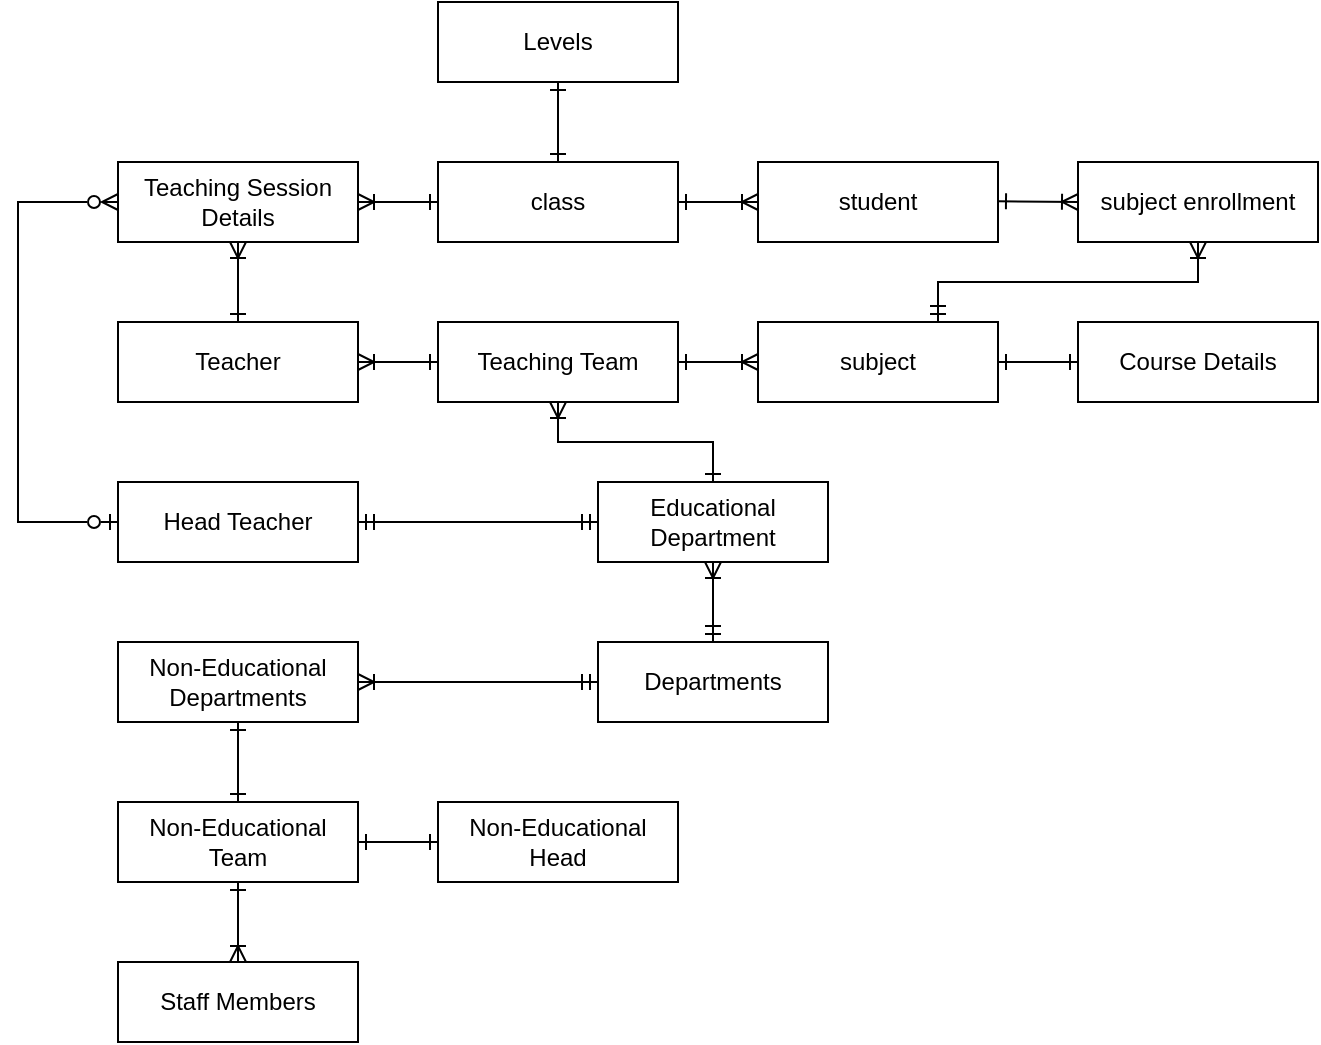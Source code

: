 <mxfile version="22.1.3" type="google">
  <diagram name="Page-1" id="d_iP55v4K6xDmbq3OSEo">
    <mxGraphModel grid="1" page="1" gridSize="10" guides="1" tooltips="1" connect="1" arrows="1" fold="1" pageScale="1" pageWidth="850" pageHeight="1100" math="0" shadow="0">
      <root>
        <mxCell id="0" />
        <mxCell id="1" parent="0" />
        <mxCell id="a2IArp53PKq1VpwP-g63-2" style="edgeStyle=orthogonalEdgeStyle;shape=connector;rounded=0;orthogonalLoop=1;jettySize=auto;html=1;entryX=0;entryY=0.5;entryDx=0;entryDy=0;labelBackgroundColor=default;strokeColor=default;align=center;verticalAlign=middle;fontFamily=Helvetica;fontSize=11;fontColor=default;startArrow=ERone;startFill=0;endArrow=ERone;endFill=0;" edge="1" parent="1" source="a2IArp53PKq1VpwP-g63-3" target="a2IArp53PKq1VpwP-g63-19">
          <mxGeometry relative="1" as="geometry" />
        </mxCell>
        <mxCell id="a2IArp53PKq1VpwP-g63-3" value="subject" style="rounded=0;whiteSpace=wrap;html=1;" vertex="1" parent="1">
          <mxGeometry x="520" y="160" width="120" height="40" as="geometry" />
        </mxCell>
        <mxCell id="a2IArp53PKq1VpwP-g63-4" value="student" style="rounded=0;whiteSpace=wrap;html=1;" vertex="1" parent="1">
          <mxGeometry x="520" y="80" width="120" height="40" as="geometry" />
        </mxCell>
        <mxCell id="a2IArp53PKq1VpwP-g63-5" value="Staff Members" style="rounded=0;whiteSpace=wrap;html=1;" vertex="1" parent="1">
          <mxGeometry x="200" y="480" width="120" height="40" as="geometry" />
        </mxCell>
        <mxCell id="a2IArp53PKq1VpwP-g63-6" style="edgeStyle=orthogonalEdgeStyle;shape=connector;rounded=0;orthogonalLoop=1;jettySize=auto;html=1;entryX=0;entryY=0.5;entryDx=0;entryDy=0;labelBackgroundColor=default;strokeColor=default;align=center;verticalAlign=middle;fontFamily=Helvetica;fontSize=11;fontColor=default;startArrow=ERoneToMany;startFill=0;endArrow=ERone;endFill=0;" edge="1" parent="1" source="a2IArp53PKq1VpwP-g63-7" target="a2IArp53PKq1VpwP-g63-23">
          <mxGeometry relative="1" as="geometry" />
        </mxCell>
        <mxCell id="a2IArp53PKq1VpwP-g63-7" value="Teaching Session&lt;br&gt;Details" style="rounded=0;whiteSpace=wrap;html=1;" vertex="1" parent="1">
          <mxGeometry x="200" y="80" width="120" height="40" as="geometry" />
        </mxCell>
        <mxCell id="a2IArp53PKq1VpwP-g63-8" style="edgeStyle=orthogonalEdgeStyle;shape=connector;rounded=0;orthogonalLoop=1;jettySize=auto;html=1;entryX=0.5;entryY=1;entryDx=0;entryDy=0;labelBackgroundColor=default;strokeColor=default;align=center;verticalAlign=middle;fontFamily=Helvetica;fontSize=11;fontColor=default;startArrow=ERone;startFill=0;endArrow=ERoneToMany;endFill=0;" edge="1" parent="1" source="a2IArp53PKq1VpwP-g63-10" target="a2IArp53PKq1VpwP-g63-7">
          <mxGeometry relative="1" as="geometry">
            <Array as="points">
              <mxPoint x="260" y="180" />
            </Array>
          </mxGeometry>
        </mxCell>
        <mxCell id="a2IArp53PKq1VpwP-g63-9" style="edgeStyle=orthogonalEdgeStyle;shape=connector;rounded=0;orthogonalLoop=1;jettySize=auto;html=1;entryX=0;entryY=0.5;entryDx=0;entryDy=0;labelBackgroundColor=default;strokeColor=default;align=center;verticalAlign=middle;fontFamily=Helvetica;fontSize=11;fontColor=default;startArrow=ERoneToMany;startFill=0;endArrow=ERone;endFill=0;" edge="1" parent="1" source="a2IArp53PKq1VpwP-g63-10" target="a2IArp53PKq1VpwP-g63-26">
          <mxGeometry relative="1" as="geometry" />
        </mxCell>
        <mxCell id="a2IArp53PKq1VpwP-g63-10" value="Teacher" style="rounded=0;whiteSpace=wrap;html=1;" vertex="1" parent="1">
          <mxGeometry x="200" y="160" width="120" height="40" as="geometry" />
        </mxCell>
        <mxCell id="a2IArp53PKq1VpwP-g63-11" style="edgeStyle=orthogonalEdgeStyle;shape=connector;rounded=0;orthogonalLoop=1;jettySize=auto;html=1;entryX=0;entryY=0.5;entryDx=0;entryDy=0;labelBackgroundColor=default;strokeColor=default;align=center;verticalAlign=middle;fontFamily=Helvetica;fontSize=11;fontColor=default;startArrow=ERzeroToOne;startFill=0;endArrow=ERzeroToMany;endFill=0;" edge="1" parent="1" source="a2IArp53PKq1VpwP-g63-12" target="a2IArp53PKq1VpwP-g63-7">
          <mxGeometry relative="1" as="geometry">
            <Array as="points">
              <mxPoint x="150" y="260" />
              <mxPoint x="150" y="100" />
            </Array>
          </mxGeometry>
        </mxCell>
        <mxCell id="a2IArp53PKq1VpwP-g63-12" value="Head Teacher" style="rounded=0;whiteSpace=wrap;html=1;" vertex="1" parent="1">
          <mxGeometry x="200" y="240" width="120" height="40" as="geometry" />
        </mxCell>
        <mxCell id="a2IArp53PKq1VpwP-g63-13" style="edgeStyle=orthogonalEdgeStyle;shape=connector;rounded=0;orthogonalLoop=1;jettySize=auto;html=1;labelBackgroundColor=default;strokeColor=default;align=center;verticalAlign=middle;fontFamily=Helvetica;fontSize=11;fontColor=default;startArrow=ERone;startFill=0;endArrow=ERone;endFill=0;" edge="1" parent="1" source="a2IArp53PKq1VpwP-g63-14" target="a2IArp53PKq1VpwP-g63-17">
          <mxGeometry relative="1" as="geometry" />
        </mxCell>
        <mxCell id="a2IArp53PKq1VpwP-g63-14" value="Non-Educational Departments" style="rounded=0;whiteSpace=wrap;html=1;" vertex="1" parent="1">
          <mxGeometry x="200" y="320" width="120" height="40" as="geometry" />
        </mxCell>
        <mxCell id="a2IArp53PKq1VpwP-g63-15" style="edgeStyle=orthogonalEdgeStyle;shape=connector;rounded=0;orthogonalLoop=1;jettySize=auto;html=1;entryX=0.5;entryY=0;entryDx=0;entryDy=0;labelBackgroundColor=default;strokeColor=default;align=center;verticalAlign=middle;fontFamily=Helvetica;fontSize=11;fontColor=default;startArrow=ERone;startFill=0;endArrow=ERoneToMany;endFill=0;" edge="1" parent="1" source="a2IArp53PKq1VpwP-g63-17" target="a2IArp53PKq1VpwP-g63-5">
          <mxGeometry relative="1" as="geometry" />
        </mxCell>
        <mxCell id="a2IArp53PKq1VpwP-g63-16" style="edgeStyle=orthogonalEdgeStyle;shape=connector;rounded=0;orthogonalLoop=1;jettySize=auto;html=1;entryX=0;entryY=0.5;entryDx=0;entryDy=0;labelBackgroundColor=default;strokeColor=default;align=center;verticalAlign=middle;fontFamily=Helvetica;fontSize=11;fontColor=default;startArrow=ERone;startFill=0;endArrow=ERone;endFill=0;" edge="1" parent="1" source="a2IArp53PKq1VpwP-g63-17" target="a2IArp53PKq1VpwP-g63-18">
          <mxGeometry relative="1" as="geometry" />
        </mxCell>
        <mxCell id="a2IArp53PKq1VpwP-g63-17" value="Non-Educational Team" style="rounded=0;whiteSpace=wrap;html=1;" vertex="1" parent="1">
          <mxGeometry x="200" y="400" width="120" height="40" as="geometry" />
        </mxCell>
        <mxCell id="a2IArp53PKq1VpwP-g63-18" value="Non-Educational Head" style="rounded=0;whiteSpace=wrap;html=1;" vertex="1" parent="1">
          <mxGeometry x="360" y="400" width="120" height="40" as="geometry" />
        </mxCell>
        <mxCell id="a2IArp53PKq1VpwP-g63-19" value="Course Details" style="rounded=0;whiteSpace=wrap;html=1;" vertex="1" parent="1">
          <mxGeometry x="680" y="160" width="120" height="40" as="geometry" />
        </mxCell>
        <mxCell id="a2IArp53PKq1VpwP-g63-20" value="Educational Department" style="rounded=0;whiteSpace=wrap;html=1;" vertex="1" parent="1">
          <mxGeometry x="440" y="240" width="115" height="40" as="geometry" />
        </mxCell>
        <mxCell id="a2IArp53PKq1VpwP-g63-21" style="edgeStyle=orthogonalEdgeStyle;rounded=0;orthogonalLoop=1;jettySize=auto;html=1;endArrow=ERone;endFill=0;startArrow=ERoneToMany;startFill=0;exitX=0;exitY=0.5;exitDx=0;exitDy=0;" edge="1" parent="1" source="a2IArp53PKq1VpwP-g63-4" target="a2IArp53PKq1VpwP-g63-23">
          <mxGeometry relative="1" as="geometry" />
        </mxCell>
        <mxCell id="a2IArp53PKq1VpwP-g63-22" style="edgeStyle=orthogonalEdgeStyle;shape=connector;rounded=0;orthogonalLoop=1;jettySize=auto;html=1;entryX=0.5;entryY=1;entryDx=0;entryDy=0;labelBackgroundColor=default;strokeColor=default;align=center;verticalAlign=middle;fontFamily=Helvetica;fontSize=11;fontColor=default;startArrow=ERone;startFill=0;endArrow=ERone;endFill=0;" edge="1" parent="1" source="a2IArp53PKq1VpwP-g63-23" target="a2IArp53PKq1VpwP-g63-34">
          <mxGeometry relative="1" as="geometry" />
        </mxCell>
        <mxCell id="a2IArp53PKq1VpwP-g63-23" value="class" style="rounded=0;whiteSpace=wrap;html=1;" vertex="1" parent="1">
          <mxGeometry x="360" y="80" width="120" height="40" as="geometry" />
        </mxCell>
        <mxCell id="a2IArp53PKq1VpwP-g63-24" style="edgeStyle=orthogonalEdgeStyle;shape=connector;rounded=0;orthogonalLoop=1;jettySize=auto;html=1;labelBackgroundColor=default;strokeColor=default;align=center;verticalAlign=middle;fontFamily=Helvetica;fontSize=11;fontColor=default;startArrow=ERone;startFill=0;endArrow=ERoneToMany;endFill=0;" edge="1" parent="1" source="a2IArp53PKq1VpwP-g63-26" target="a2IArp53PKq1VpwP-g63-3">
          <mxGeometry relative="1" as="geometry" />
        </mxCell>
        <mxCell id="a2IArp53PKq1VpwP-g63-25" style="edgeStyle=orthogonalEdgeStyle;shape=connector;rounded=0;orthogonalLoop=1;jettySize=auto;html=1;entryX=0.5;entryY=0;entryDx=0;entryDy=0;labelBackgroundColor=default;strokeColor=default;align=center;verticalAlign=middle;fontFamily=Helvetica;fontSize=11;fontColor=default;startArrow=ERoneToMany;startFill=0;endArrow=ERone;endFill=0;" edge="1" parent="1" source="a2IArp53PKq1VpwP-g63-26" target="a2IArp53PKq1VpwP-g63-20">
          <mxGeometry relative="1" as="geometry" />
        </mxCell>
        <mxCell id="a2IArp53PKq1VpwP-g63-26" value="Teaching Team" style="rounded=0;whiteSpace=wrap;html=1;" vertex="1" parent="1">
          <mxGeometry x="360" y="160" width="120" height="40" as="geometry" />
        </mxCell>
        <mxCell id="a2IArp53PKq1VpwP-g63-27" value="subject enrollment" style="rounded=0;whiteSpace=wrap;html=1;" vertex="1" parent="1">
          <mxGeometry x="680" y="80" width="120" height="40" as="geometry" />
        </mxCell>
        <mxCell id="a2IArp53PKq1VpwP-g63-28" value="" style="fontSize=12;html=1;endArrow=ERoneToMany;startArrow=ERone;rounded=0;startFill=0;" edge="1" parent="1">
          <mxGeometry width="100" height="100" relative="1" as="geometry">
            <mxPoint x="640" y="99.62" as="sourcePoint" />
            <mxPoint x="680" y="100" as="targetPoint" />
          </mxGeometry>
        </mxCell>
        <mxCell id="a2IArp53PKq1VpwP-g63-29" value="" style="fontSize=12;html=1;endArrow=ERoneToMany;startArrow=ERmandOne;rounded=0;entryX=0.5;entryY=1;entryDx=0;entryDy=0;exitX=0.75;exitY=0;exitDx=0;exitDy=0;edgeStyle=orthogonalEdgeStyle;" edge="1" parent="1" source="a2IArp53PKq1VpwP-g63-3" target="a2IArp53PKq1VpwP-g63-27">
          <mxGeometry width="100" height="100" relative="1" as="geometry">
            <mxPoint x="380" y="220" as="sourcePoint" />
            <mxPoint x="480" y="120" as="targetPoint" />
            <Array as="points">
              <mxPoint x="610" y="140" />
              <mxPoint x="740" y="140" />
            </Array>
          </mxGeometry>
        </mxCell>
        <mxCell id="a2IArp53PKq1VpwP-g63-30" value="" style="fontSize=12;html=1;endArrow=ERmandOne;startArrow=ERmandOne;rounded=0;exitX=0;exitY=0.5;exitDx=0;exitDy=0;entryX=1;entryY=0.5;entryDx=0;entryDy=0;endFill=0;startFill=0;" edge="1" parent="1" source="a2IArp53PKq1VpwP-g63-20" target="a2IArp53PKq1VpwP-g63-12">
          <mxGeometry width="100" height="100" relative="1" as="geometry">
            <mxPoint x="440" y="339" as="sourcePoint" />
            <mxPoint x="260" y="279" as="targetPoint" />
            <Array as="points">
              <mxPoint x="380" y="260" />
            </Array>
          </mxGeometry>
        </mxCell>
        <mxCell id="a2IArp53PKq1VpwP-g63-31" style="edgeStyle=orthogonalEdgeStyle;rounded=0;orthogonalLoop=1;jettySize=auto;html=1;entryX=0.5;entryY=1;entryDx=0;entryDy=0;endArrow=ERoneToMany;endFill=0;startArrow=ERmandOne;startFill=0;" edge="1" parent="1" source="a2IArp53PKq1VpwP-g63-33" target="a2IArp53PKq1VpwP-g63-20">
          <mxGeometry relative="1" as="geometry" />
        </mxCell>
        <mxCell id="a2IArp53PKq1VpwP-g63-32" style="edgeStyle=orthogonalEdgeStyle;shape=connector;rounded=0;orthogonalLoop=1;jettySize=auto;html=1;entryX=1;entryY=0.5;entryDx=0;entryDy=0;labelBackgroundColor=default;strokeColor=default;align=center;verticalAlign=middle;fontFamily=Helvetica;fontSize=11;fontColor=default;startArrow=ERmandOne;startFill=0;endArrow=ERoneToMany;endFill=0;" edge="1" parent="1" source="a2IArp53PKq1VpwP-g63-33" target="a2IArp53PKq1VpwP-g63-14">
          <mxGeometry relative="1" as="geometry">
            <Array as="points">
              <mxPoint x="400" y="340" />
              <mxPoint x="400" y="340" />
            </Array>
          </mxGeometry>
        </mxCell>
        <mxCell id="a2IArp53PKq1VpwP-g63-33" value="Departments" style="rounded=0;whiteSpace=wrap;html=1;" vertex="1" parent="1">
          <mxGeometry x="440" y="320" width="115" height="40" as="geometry" />
        </mxCell>
        <mxCell id="a2IArp53PKq1VpwP-g63-34" value="Levels" style="rounded=0;whiteSpace=wrap;html=1;" vertex="1" parent="1">
          <mxGeometry x="360" width="120" height="40" as="geometry" />
        </mxCell>
      </root>
    </mxGraphModel>
  </diagram>
</mxfile>
